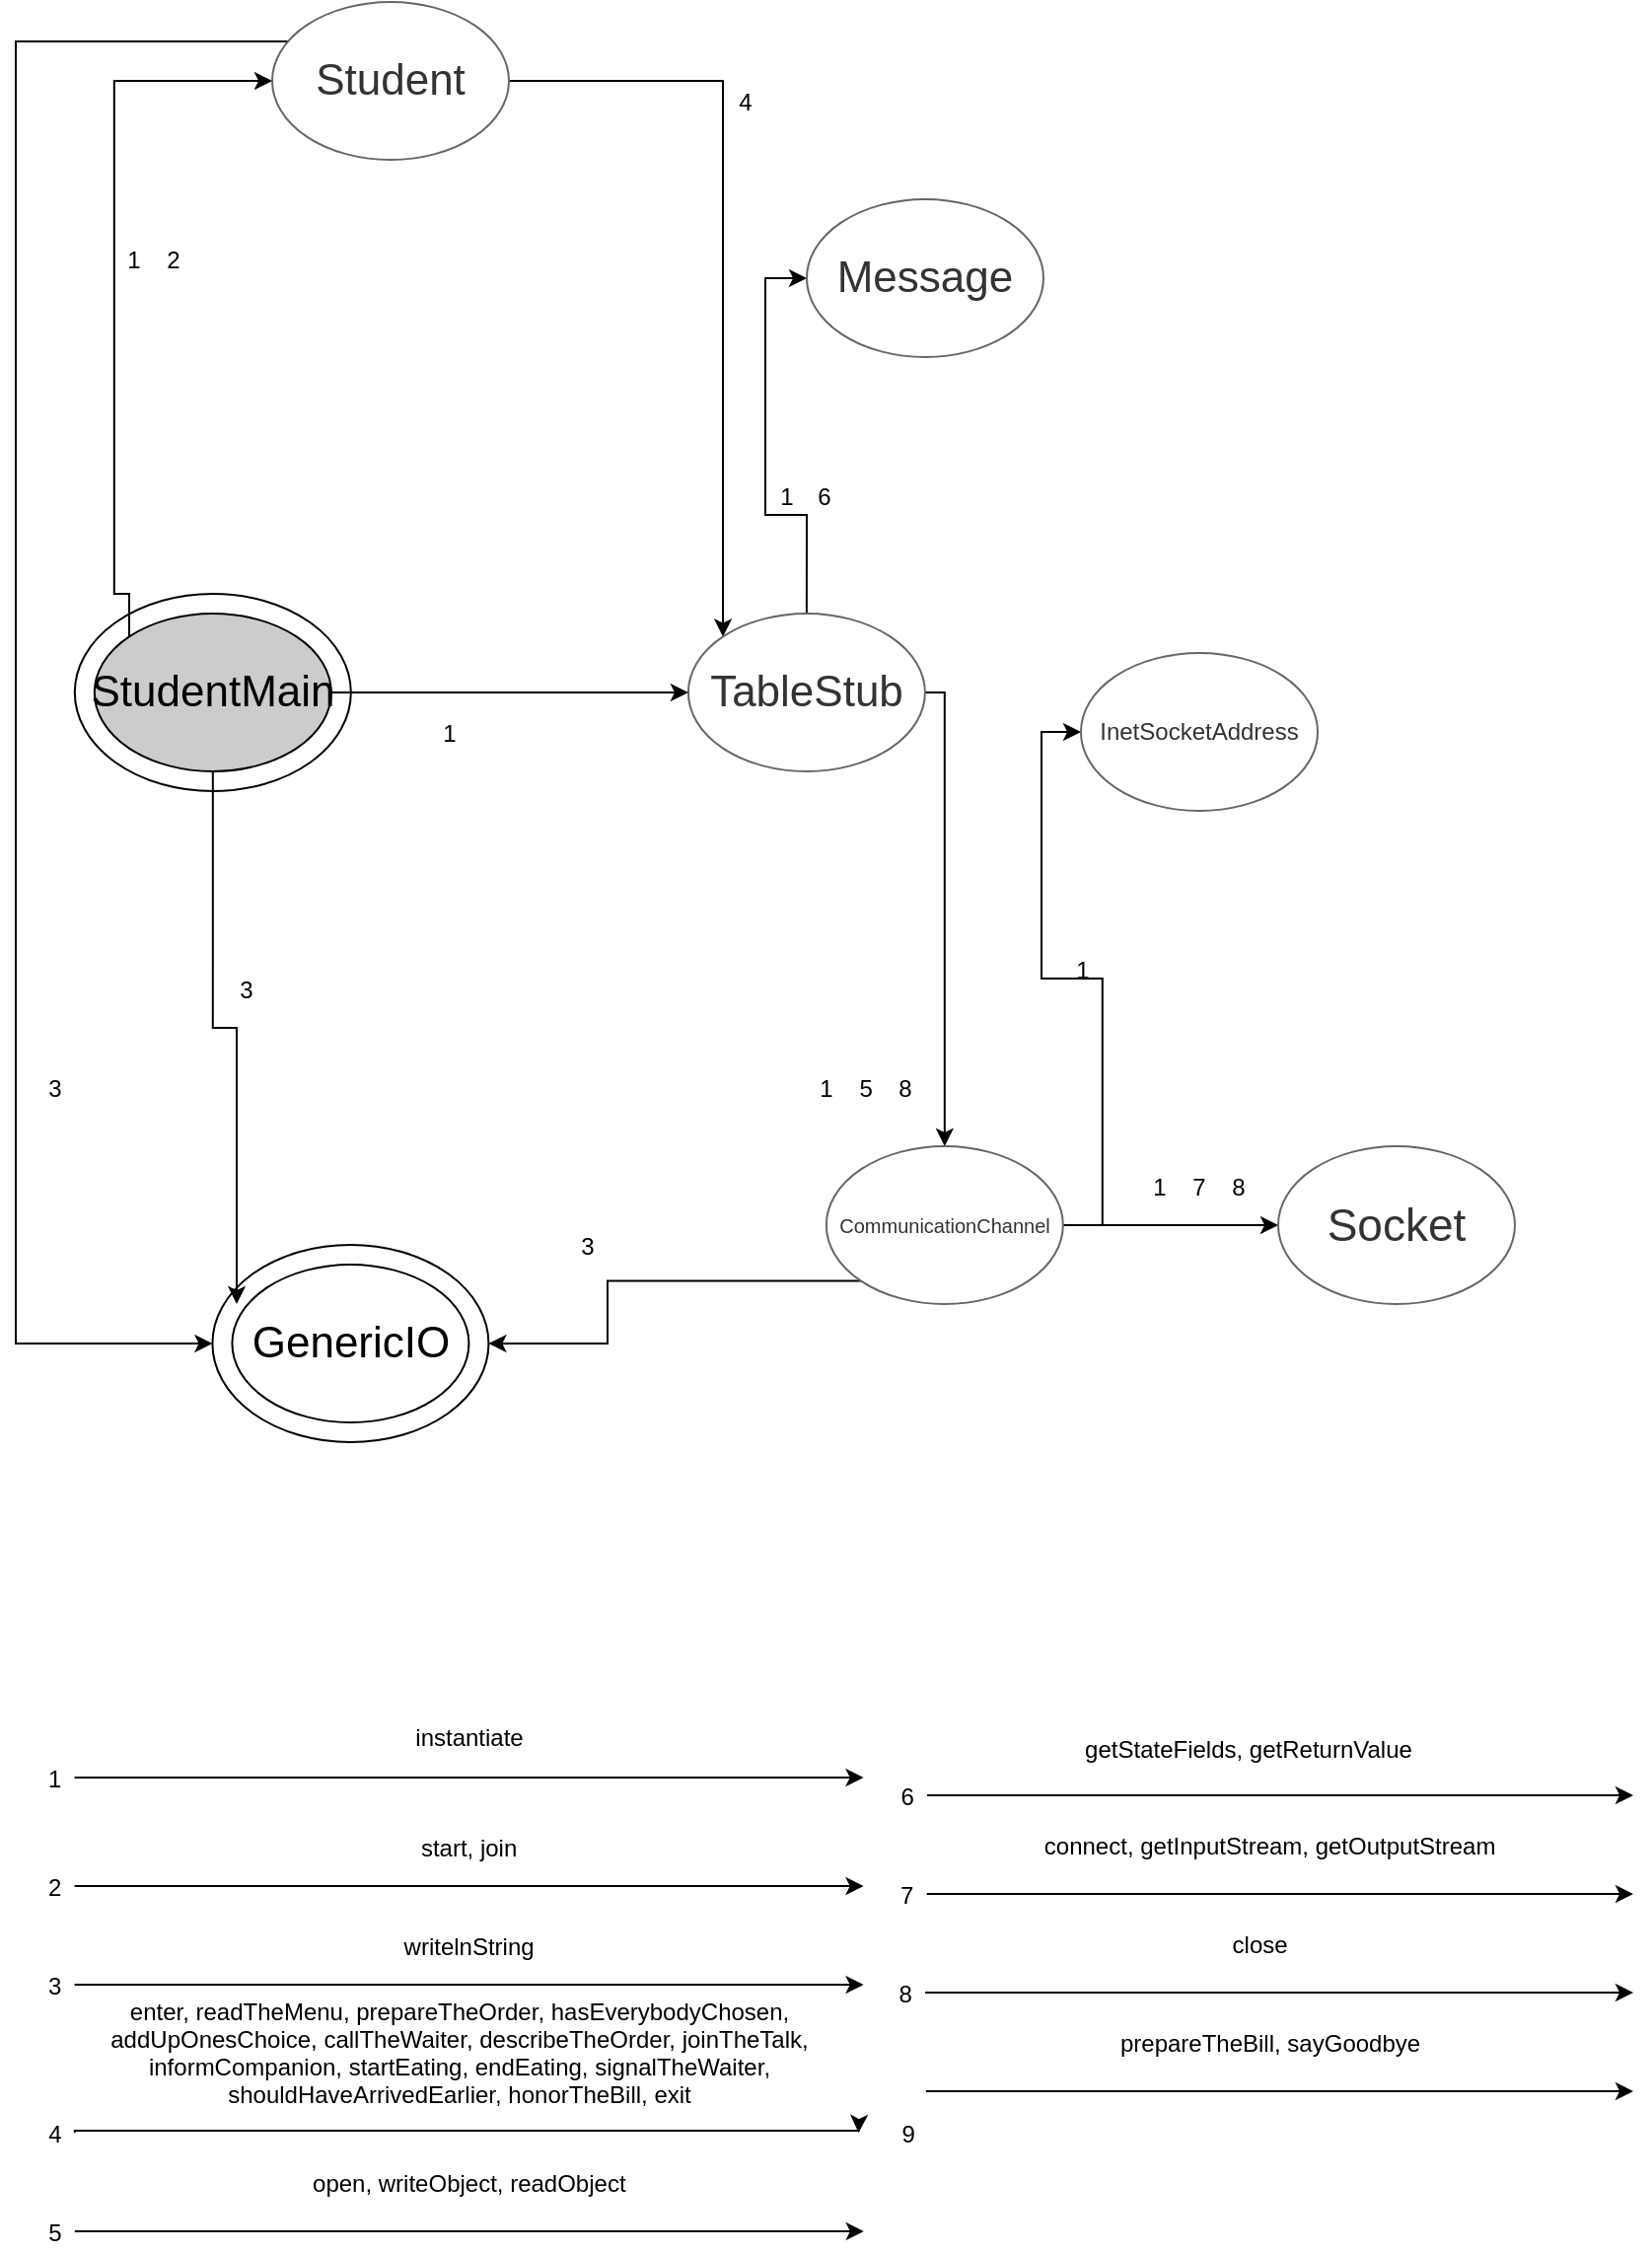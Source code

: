 <mxfile version="18.1.3" type="device"><diagram id="V43urnrV13udNLTjeXBL" name="Page-1"><mxGraphModel dx="868" dy="397" grid="1" gridSize="10" guides="1" tooltips="1" connect="1" arrows="1" fold="1" page="1" pageScale="1" pageWidth="827" pageHeight="1169" math="0" shadow="0"><root><mxCell id="0"/><mxCell id="1" parent="0"/><mxCell id="DL_6BMIu8UC8CPBRrPxo-39" style="edgeStyle=orthogonalEdgeStyle;rounded=0;orthogonalLoop=1;jettySize=auto;html=1;fontSize=20;entryX=0;entryY=0.5;entryDx=0;entryDy=0;" parent="1" source="DL_6BMIu8UC8CPBRrPxo-5" target="DL_6BMIu8UC8CPBRrPxo-6" edge="1"><mxGeometry relative="1" as="geometry"><mxPoint x="830" y="690" as="targetPoint"/><Array as="points"><mxPoint x="830" y="40"/><mxPoint x="830" y="700"/></Array></mxGeometry></mxCell><mxCell id="9dG9yWT74D4WBqCkEjVb-22" style="edgeStyle=orthogonalEdgeStyle;rounded=0;orthogonalLoop=1;jettySize=auto;html=1;exitX=1;exitY=0.5;exitDx=0;exitDy=0;entryX=0;entryY=0;entryDx=0;entryDy=0;" parent="1" source="DL_6BMIu8UC8CPBRrPxo-5" target="DL_6BMIu8UC8CPBRrPxo-9" edge="1"><mxGeometry relative="1" as="geometry"/></mxCell><mxCell id="DL_6BMIu8UC8CPBRrPxo-5" value="&lt;font style=&quot;font-size: 22px&quot;&gt;Student&lt;/font&gt;" style="ellipse;whiteSpace=wrap;html=1;fillColor=#FFFFFF;fontColor=#333333;strokeColor=#666666;" parent="1" vertex="1"><mxGeometry x="960" y="20" width="120" height="80" as="geometry"/></mxCell><mxCell id="9dG9yWT74D4WBqCkEjVb-4" style="edgeStyle=orthogonalEdgeStyle;rounded=0;orthogonalLoop=1;jettySize=auto;html=1;entryX=0.5;entryY=0;entryDx=0;entryDy=0;" parent="1" source="DL_6BMIu8UC8CPBRrPxo-9" target="COMc7C2_gptebcU1V27h-3" edge="1"><mxGeometry relative="1" as="geometry"><Array as="points"><mxPoint x="1301" y="370"/></Array></mxGeometry></mxCell><mxCell id="9dG9yWT74D4WBqCkEjVb-7" style="edgeStyle=orthogonalEdgeStyle;rounded=0;orthogonalLoop=1;jettySize=auto;html=1;" parent="1" source="DL_6BMIu8UC8CPBRrPxo-9" target="COMc7C2_gptebcU1V27h-6" edge="1"><mxGeometry relative="1" as="geometry"><Array as="points"><mxPoint x="1231" y="280"/><mxPoint x="1210" y="280"/><mxPoint x="1210" y="160"/></Array></mxGeometry></mxCell><mxCell id="DL_6BMIu8UC8CPBRrPxo-9" value="&lt;font style=&quot;font-size: 22px;&quot;&gt;TableStub&lt;/font&gt;" style="ellipse;whiteSpace=wrap;html=1;fillColor=#FFFFFF;fontColor=#333333;strokeColor=#666666;" parent="1" vertex="1"><mxGeometry x="1170.95" y="330" width="120" height="80" as="geometry"/></mxCell><mxCell id="DL_6BMIu8UC8CPBRrPxo-10" value="" style="group" parent="1" vertex="1" connectable="0"><mxGeometry x="929.71" y="650" width="140" height="100" as="geometry"/></mxCell><mxCell id="DL_6BMIu8UC8CPBRrPxo-6" value="&lt;font style=&quot;font-size: 22px&quot;&gt;GenericIO&lt;/font&gt;" style="ellipse;whiteSpace=wrap;html=1;gradientColor=none;" parent="DL_6BMIu8UC8CPBRrPxo-10" vertex="1"><mxGeometry width="140" height="100" as="geometry"/></mxCell><mxCell id="DL_6BMIu8UC8CPBRrPxo-7" value="&lt;font style=&quot;font-size: 22px&quot;&gt;GenericIO&lt;/font&gt;" style="ellipse;whiteSpace=wrap;html=1;gradientColor=none;" parent="DL_6BMIu8UC8CPBRrPxo-10" vertex="1"><mxGeometry x="10" y="10" width="120" height="80" as="geometry"/></mxCell><mxCell id="DL_6BMIu8UC8CPBRrPxo-11" value="" style="group" parent="1" vertex="1" connectable="0"><mxGeometry x="859.91" y="320" width="140" height="100" as="geometry"/></mxCell><mxCell id="DL_6BMIu8UC8CPBRrPxo-2" value="&lt;font style=&quot;font-size: 22px&quot;&gt;GenericIO&lt;/font&gt;" style="ellipse;whiteSpace=wrap;html=1;gradientColor=none;" parent="DL_6BMIu8UC8CPBRrPxo-11" vertex="1"><mxGeometry width="140" height="100" as="geometry"/></mxCell><mxCell id="DL_6BMIu8UC8CPBRrPxo-3" value="&lt;font style=&quot;font-size: 22px;&quot;&gt;StudentMain&lt;/font&gt;" style="ellipse;whiteSpace=wrap;html=1;strokeWidth=1;fillColor=#CCCCCC;" parent="DL_6BMIu8UC8CPBRrPxo-11" vertex="1"><mxGeometry x="10" y="10" width="120" height="80" as="geometry"/></mxCell><mxCell id="DL_6BMIu8UC8CPBRrPxo-13" style="edgeStyle=orthogonalEdgeStyle;rounded=0;orthogonalLoop=1;jettySize=auto;html=1;fillColor=#d5e8d4;strokeColor=#000000;" parent="1" edge="1"><mxGeometry relative="1" as="geometry"><mxPoint x="859.8" y="920" as="sourcePoint"/><mxPoint x="1259.8" y="920" as="targetPoint"/></mxGeometry></mxCell><mxCell id="DL_6BMIu8UC8CPBRrPxo-14" value="instantiate" style="text;strokeColor=none;fillColor=none;align=center;verticalAlign=middle;spacingLeft=4;spacingRight=4;overflow=hidden;points=[[0,0.5],[1,0.5]];portConstraint=eastwest;rotatable=0;" parent="1" vertex="1"><mxGeometry x="860.0" y="879" width="400" height="40" as="geometry"/></mxCell><mxCell id="DL_6BMIu8UC8CPBRrPxo-15" value="1" style="text;strokeColor=none;fillColor=none;align=center;verticalAlign=middle;spacingLeft=4;spacingRight=4;overflow=hidden;points=[[0,0.5],[1,0.5]];portConstraint=eastwest;rotatable=0;" parent="1" vertex="1"><mxGeometry x="839.8" y="910" width="20" height="20" as="geometry"/></mxCell><mxCell id="DL_6BMIu8UC8CPBRrPxo-16" style="edgeStyle=orthogonalEdgeStyle;rounded=0;orthogonalLoop=1;jettySize=auto;html=1;entryX=0;entryY=0.5;entryDx=0;entryDy=0;fontSize=18;exitX=0;exitY=0;exitDx=0;exitDy=0;" parent="1" source="DL_6BMIu8UC8CPBRrPxo-3" target="DL_6BMIu8UC8CPBRrPxo-5" edge="1"><mxGeometry relative="1" as="geometry"><Array as="points"><mxPoint x="887.91" y="320"/><mxPoint x="879.91" y="320"/><mxPoint x="879.91" y="60"/></Array></mxGeometry></mxCell><mxCell id="DL_6BMIu8UC8CPBRrPxo-18" style="edgeStyle=orthogonalEdgeStyle;rounded=0;orthogonalLoop=1;jettySize=auto;html=1;entryX=0;entryY=0.5;entryDx=0;entryDy=0;fontSize=18;" parent="1" source="DL_6BMIu8UC8CPBRrPxo-3" target="DL_6BMIu8UC8CPBRrPxo-9" edge="1"><mxGeometry relative="1" as="geometry"><Array as="points"><mxPoint x="1130" y="370"/><mxPoint x="1130" y="370"/></Array></mxGeometry></mxCell><mxCell id="DL_6BMIu8UC8CPBRrPxo-20" value="1" style="text;strokeColor=none;fillColor=none;align=center;verticalAlign=middle;spacingLeft=4;spacingRight=4;overflow=hidden;points=[[0,0.5],[1,0.5]];portConstraint=eastwest;rotatable=0;" parent="1" vertex="1"><mxGeometry x="880" y="140" width="20" height="20" as="geometry"/></mxCell><mxCell id="DL_6BMIu8UC8CPBRrPxo-22" value="1" style="text;strokeColor=none;fillColor=none;align=center;verticalAlign=middle;spacingLeft=4;spacingRight=4;overflow=hidden;points=[[0,0.5],[1,0.5]];portConstraint=eastwest;rotatable=0;" parent="1" vertex="1"><mxGeometry x="1040" y="380" width="20" height="20" as="geometry"/></mxCell><mxCell id="DL_6BMIu8UC8CPBRrPxo-24" value="2" style="text;strokeColor=none;fillColor=none;align=center;verticalAlign=middle;spacingLeft=4;spacingRight=4;overflow=hidden;points=[[0,0.5],[1,0.5]];portConstraint=eastwest;rotatable=0;" parent="1" vertex="1"><mxGeometry x="900" y="140" width="20" height="20" as="geometry"/></mxCell><mxCell id="DL_6BMIu8UC8CPBRrPxo-26" style="edgeStyle=orthogonalEdgeStyle;rounded=0;orthogonalLoop=1;jettySize=auto;html=1;fillColor=#d5e8d4;strokeColor=#000000;" parent="1" edge="1"><mxGeometry relative="1" as="geometry"><mxPoint x="859.8" y="975" as="sourcePoint"/><mxPoint x="1259.8" y="975" as="targetPoint"/></mxGeometry></mxCell><mxCell id="DL_6BMIu8UC8CPBRrPxo-27" value="start, join" style="text;strokeColor=none;fillColor=none;align=center;verticalAlign=middle;spacingLeft=4;spacingRight=4;overflow=hidden;points=[[0,0.5],[1,0.5]];portConstraint=eastwest;rotatable=0;" parent="1" vertex="1"><mxGeometry x="859.8" y="935" width="400" height="40" as="geometry"/></mxCell><mxCell id="DL_6BMIu8UC8CPBRrPxo-28" value="2" style="text;strokeColor=none;fillColor=none;align=center;verticalAlign=middle;spacingLeft=4;spacingRight=4;overflow=hidden;points=[[0,0.5],[1,0.5]];portConstraint=eastwest;rotatable=0;" parent="1" vertex="1"><mxGeometry x="839.8" y="965" width="20" height="20" as="geometry"/></mxCell><mxCell id="DL_6BMIu8UC8CPBRrPxo-32" style="edgeStyle=orthogonalEdgeStyle;rounded=0;orthogonalLoop=1;jettySize=auto;html=1;fontSize=18;" parent="1" source="DL_6BMIu8UC8CPBRrPxo-3" edge="1"><mxGeometry relative="1" as="geometry"><Array as="points"><mxPoint x="930" y="540"/><mxPoint x="942" y="540"/></Array><mxPoint x="942" y="680" as="targetPoint"/></mxGeometry></mxCell><mxCell id="DL_6BMIu8UC8CPBRrPxo-33" style="edgeStyle=orthogonalEdgeStyle;rounded=0;orthogonalLoop=1;jettySize=auto;html=1;fillColor=#d5e8d4;strokeColor=#000000;" parent="1" edge="1"><mxGeometry relative="1" as="geometry"><mxPoint x="859.8" y="1025" as="sourcePoint"/><mxPoint x="1259.8" y="1025" as="targetPoint"/></mxGeometry></mxCell><mxCell id="DL_6BMIu8UC8CPBRrPxo-34" value="writelnString" style="text;strokeColor=none;fillColor=none;align=center;verticalAlign=middle;spacingLeft=4;spacingRight=4;overflow=hidden;points=[[0,0.5],[1,0.5]];portConstraint=eastwest;rotatable=0;" parent="1" vertex="1"><mxGeometry x="859.8" y="985" width="400" height="40" as="geometry"/></mxCell><mxCell id="DL_6BMIu8UC8CPBRrPxo-35" value="3" style="text;strokeColor=none;fillColor=none;align=center;verticalAlign=middle;spacingLeft=4;spacingRight=4;overflow=hidden;points=[[0,0.5],[1,0.5]];portConstraint=eastwest;rotatable=0;" parent="1" vertex="1"><mxGeometry x="839.8" y="1015" width="20" height="20" as="geometry"/></mxCell><mxCell id="DL_6BMIu8UC8CPBRrPxo-40" value="3" style="text;strokeColor=none;fillColor=none;align=center;verticalAlign=middle;spacingLeft=4;spacingRight=4;overflow=hidden;points=[[0,0.5],[1,0.5]];portConstraint=eastwest;rotatable=0;" parent="1" vertex="1"><mxGeometry x="936.91" y="510" width="20" height="20" as="geometry"/></mxCell><mxCell id="DL_6BMIu8UC8CPBRrPxo-41" value="3" style="text;strokeColor=none;fillColor=none;align=center;verticalAlign=middle;spacingLeft=4;spacingRight=4;overflow=hidden;points=[[0,0.5],[1,0.5]];portConstraint=eastwest;rotatable=0;" parent="1" vertex="1"><mxGeometry x="839.91" y="560" width="20" height="20" as="geometry"/></mxCell><mxCell id="COMc7C2_gptebcU1V27h-19" style="edgeStyle=orthogonalEdgeStyle;rounded=0;orthogonalLoop=1;jettySize=auto;html=1;entryX=0;entryY=0.5;entryDx=0;entryDy=0;fontSize=10;" parent="1" source="COMc7C2_gptebcU1V27h-3" target="COMc7C2_gptebcU1V27h-18" edge="1"><mxGeometry relative="1" as="geometry"/></mxCell><mxCell id="COMc7C2_gptebcU1V27h-21" style="edgeStyle=orthogonalEdgeStyle;rounded=0;orthogonalLoop=1;jettySize=auto;html=1;entryX=0;entryY=0.5;entryDx=0;entryDy=0;fontSize=23;" parent="1" source="COMc7C2_gptebcU1V27h-3" target="COMc7C2_gptebcU1V27h-20" edge="1"><mxGeometry relative="1" as="geometry"/></mxCell><mxCell id="COMc7C2_gptebcU1V27h-30" style="edgeStyle=orthogonalEdgeStyle;rounded=0;orthogonalLoop=1;jettySize=auto;html=1;entryX=1;entryY=0.5;entryDx=0;entryDy=0;fontSize=23;exitX=0;exitY=1;exitDx=0;exitDy=0;" parent="1" source="COMc7C2_gptebcU1V27h-3" target="DL_6BMIu8UC8CPBRrPxo-6" edge="1"><mxGeometry relative="1" as="geometry"><Array as="points"><mxPoint x="1130" y="668"/><mxPoint x="1130" y="700"/></Array></mxGeometry></mxCell><mxCell id="COMc7C2_gptebcU1V27h-3" value="&lt;div style=&quot;font-size: 10px;&quot;&gt;&lt;font style=&quot;font-size: 10px;&quot;&gt;CommunicationChannel&lt;/font&gt;&lt;/div&gt;" style="ellipse;whiteSpace=wrap;html=1;fillColor=#FFFFFF;fontColor=#333333;strokeColor=#666666;" parent="1" vertex="1"><mxGeometry x="1240.91" y="600" width="120" height="80" as="geometry"/></mxCell><mxCell id="COMc7C2_gptebcU1V27h-5" value="1" style="text;strokeColor=none;fillColor=none;align=center;verticalAlign=middle;spacingLeft=4;spacingRight=4;overflow=hidden;points=[[0,0.5],[1,0.5]];portConstraint=eastwest;rotatable=0;" parent="1" vertex="1"><mxGeometry x="1231.0" y="560" width="20" height="20" as="geometry"/></mxCell><mxCell id="COMc7C2_gptebcU1V27h-6" value="&lt;font style=&quot;font-size: 22px;&quot;&gt;Message&lt;/font&gt;" style="ellipse;whiteSpace=wrap;html=1;fillColor=#FFFFFF;fontColor=#333333;strokeColor=#666666;" parent="1" vertex="1"><mxGeometry x="1231" y="120" width="120" height="80" as="geometry"/></mxCell><mxCell id="COMc7C2_gptebcU1V27h-7" style="edgeStyle=orthogonalEdgeStyle;rounded=0;orthogonalLoop=1;jettySize=auto;html=1;fillColor=#d5e8d4;strokeColor=#000000;" parent="1" edge="1"><mxGeometry relative="1" as="geometry"><mxPoint x="859.91" y="1150" as="sourcePoint"/><mxPoint x="1259.91" y="1150" as="targetPoint"/></mxGeometry></mxCell><mxCell id="COMc7C2_gptebcU1V27h-8" value="open, writeObject, readObject" style="text;strokeColor=none;fillColor=none;align=center;verticalAlign=middle;spacingLeft=4;spacingRight=4;overflow=hidden;points=[[0,0.5],[1,0.5]];portConstraint=eastwest;rotatable=0;" parent="1" vertex="1"><mxGeometry x="859.91" y="1100" width="400" height="50" as="geometry"/></mxCell><mxCell id="COMc7C2_gptebcU1V27h-9" value="5" style="text;strokeColor=none;fillColor=none;align=center;verticalAlign=middle;spacingLeft=4;spacingRight=4;overflow=hidden;points=[[0,0.5],[1,0.5]];portConstraint=eastwest;rotatable=0;" parent="1" vertex="1"><mxGeometry x="839.91" y="1140" width="20" height="20" as="geometry"/></mxCell><mxCell id="COMc7C2_gptebcU1V27h-10" value="5" style="text;strokeColor=none;fillColor=none;align=center;verticalAlign=middle;spacingLeft=4;spacingRight=4;overflow=hidden;points=[[0,0.5],[1,0.5]];portConstraint=eastwest;rotatable=0;" parent="1" vertex="1"><mxGeometry x="1251.04" y="560" width="20" height="20" as="geometry"/></mxCell><mxCell id="COMc7C2_gptebcU1V27h-14" value="getStateFields, getReturnValue" style="text;strokeColor=none;fillColor=none;align=center;verticalAlign=middle;spacingLeft=4;spacingRight=4;overflow=hidden;points=[[0,0.5],[1,0.5]];portConstraint=eastwest;rotatable=0;" parent="1" vertex="1"><mxGeometry x="1280" y="880" width="350" height="50" as="geometry"/></mxCell><mxCell id="COMc7C2_gptebcU1V27h-15" style="edgeStyle=orthogonalEdgeStyle;rounded=0;orthogonalLoop=1;jettySize=auto;html=1;fillColor=#d5e8d4;strokeColor=#000000;" parent="1" edge="1"><mxGeometry relative="1" as="geometry"><mxPoint x="1292.04" y="929" as="sourcePoint"/><mxPoint x="1650" y="929" as="targetPoint"/></mxGeometry></mxCell><mxCell id="COMc7C2_gptebcU1V27h-16" value="6" style="text;strokeColor=none;fillColor=none;align=center;verticalAlign=middle;spacingLeft=4;spacingRight=4;overflow=hidden;points=[[0,0.5],[1,0.5]];portConstraint=eastwest;rotatable=0;" parent="1" vertex="1"><mxGeometry x="1272.04" y="919" width="20" height="20" as="geometry"/></mxCell><mxCell id="COMc7C2_gptebcU1V27h-18" value="InetSocketAddress" style="ellipse;whiteSpace=wrap;html=1;fillColor=#FFFFFF;fontColor=#333333;strokeColor=#666666;" parent="1" vertex="1"><mxGeometry x="1370" y="350" width="120" height="80" as="geometry"/></mxCell><mxCell id="COMc7C2_gptebcU1V27h-20" value="&lt;font style=&quot;font-size: 23px;&quot;&gt;Socket&lt;/font&gt;" style="ellipse;whiteSpace=wrap;html=1;fillColor=#FFFFFF;fontColor=#333333;strokeColor=#666666;" parent="1" vertex="1"><mxGeometry x="1470" y="600" width="120" height="80" as="geometry"/></mxCell><mxCell id="COMc7C2_gptebcU1V27h-22" value="1" style="text;strokeColor=none;fillColor=none;align=center;verticalAlign=middle;spacingLeft=4;spacingRight=4;overflow=hidden;points=[[0,0.5],[1,0.5]];portConstraint=eastwest;rotatable=0;" parent="1" vertex="1"><mxGeometry x="1360.91" y="500" width="20" height="20" as="geometry"/></mxCell><mxCell id="COMc7C2_gptebcU1V27h-23" value="1" style="text;strokeColor=none;fillColor=none;align=center;verticalAlign=middle;spacingLeft=4;spacingRight=4;overflow=hidden;points=[[0,0.5],[1,0.5]];portConstraint=eastwest;rotatable=0;" parent="1" vertex="1"><mxGeometry x="1400" y="610" width="20" height="20" as="geometry"/></mxCell><mxCell id="COMc7C2_gptebcU1V27h-24" value="7" style="text;strokeColor=none;fillColor=none;align=center;verticalAlign=middle;spacingLeft=4;spacingRight=4;overflow=hidden;points=[[0,0.5],[1,0.5]];portConstraint=eastwest;rotatable=0;" parent="1" vertex="1"><mxGeometry x="1420" y="610" width="20" height="20" as="geometry"/></mxCell><mxCell id="COMc7C2_gptebcU1V27h-26" value="connect, getInputStream, getOutputStream" style="text;strokeColor=none;fillColor=none;align=center;verticalAlign=middle;spacingLeft=4;spacingRight=4;overflow=hidden;points=[[0,0.5],[1,0.5]];portConstraint=eastwest;rotatable=0;" parent="1" vertex="1"><mxGeometry x="1291.64" y="929" width="348.36" height="50" as="geometry"/></mxCell><mxCell id="COMc7C2_gptebcU1V27h-27" style="edgeStyle=orthogonalEdgeStyle;rounded=0;orthogonalLoop=1;jettySize=auto;html=1;fillColor=#d5e8d4;strokeColor=#000000;" parent="1" edge="1"><mxGeometry relative="1" as="geometry"><mxPoint x="1291.84" y="979" as="sourcePoint"/><mxPoint x="1650" y="979" as="targetPoint"/></mxGeometry></mxCell><mxCell id="COMc7C2_gptebcU1V27h-28" value="7" style="text;strokeColor=none;fillColor=none;align=center;verticalAlign=middle;spacingLeft=4;spacingRight=4;overflow=hidden;points=[[0,0.5],[1,0.5]];portConstraint=eastwest;rotatable=0;" parent="1" vertex="1"><mxGeometry x="1271.84" y="969" width="20" height="20" as="geometry"/></mxCell><mxCell id="COMc7C2_gptebcU1V27h-32" value="3" style="text;strokeColor=none;fillColor=none;align=center;verticalAlign=middle;spacingLeft=4;spacingRight=4;overflow=hidden;points=[[0,0.5],[1,0.5]];portConstraint=eastwest;rotatable=0;" parent="1" vertex="1"><mxGeometry x="1110" y="640" width="20" height="20" as="geometry"/></mxCell><mxCell id="COMc7C2_gptebcU1V27h-34" value="close" style="text;strokeColor=none;fillColor=none;align=center;verticalAlign=middle;spacingLeft=4;spacingRight=4;overflow=hidden;points=[[0,0.5],[1,0.5]];portConstraint=eastwest;rotatable=0;" parent="1" vertex="1"><mxGeometry x="1291.64" y="979" width="338.36" height="50" as="geometry"/></mxCell><mxCell id="COMc7C2_gptebcU1V27h-35" style="edgeStyle=orthogonalEdgeStyle;rounded=0;orthogonalLoop=1;jettySize=auto;html=1;fillColor=#d5e8d4;strokeColor=#000000;" parent="1" edge="1"><mxGeometry relative="1" as="geometry"><mxPoint x="1291.04" y="1029" as="sourcePoint"/><mxPoint x="1650" y="1029" as="targetPoint"/></mxGeometry></mxCell><mxCell id="COMc7C2_gptebcU1V27h-36" value="8" style="text;strokeColor=none;fillColor=none;align=center;verticalAlign=middle;spacingLeft=4;spacingRight=4;overflow=hidden;points=[[0,0.5],[1,0.5]];portConstraint=eastwest;rotatable=0;" parent="1" vertex="1"><mxGeometry x="1271.04" y="1019" width="20" height="20" as="geometry"/></mxCell><mxCell id="COMc7C2_gptebcU1V27h-37" value="8" style="text;strokeColor=none;fillColor=none;align=center;verticalAlign=middle;spacingLeft=4;spacingRight=4;overflow=hidden;points=[[0,0.5],[1,0.5]];portConstraint=eastwest;rotatable=0;" parent="1" vertex="1"><mxGeometry x="1440" y="610" width="20" height="20" as="geometry"/></mxCell><mxCell id="COMc7C2_gptebcU1V27h-38" value="8" style="text;strokeColor=none;fillColor=none;align=center;verticalAlign=middle;spacingLeft=4;spacingRight=4;overflow=hidden;points=[[0,0.5],[1,0.5]];portConstraint=eastwest;rotatable=0;" parent="1" vertex="1"><mxGeometry x="1271.04" y="560" width="19.91" height="20" as="geometry"/></mxCell><mxCell id="9dG9yWT74D4WBqCkEjVb-9" value="6" style="text;strokeColor=none;fillColor=none;align=center;verticalAlign=middle;spacingLeft=4;spacingRight=4;overflow=hidden;points=[[0,0.5],[1,0.5]];portConstraint=eastwest;rotatable=0;" parent="1" vertex="1"><mxGeometry x="1230" y="260" width="20" height="20" as="geometry"/></mxCell><mxCell id="9dG9yWT74D4WBqCkEjVb-10" value="1" style="text;strokeColor=none;fillColor=none;align=center;verticalAlign=middle;spacingLeft=4;spacingRight=4;overflow=hidden;points=[[0,0.5],[1,0.5]];portConstraint=eastwest;rotatable=0;" parent="1" vertex="1"><mxGeometry x="1211" y="260" width="20" height="20" as="geometry"/></mxCell><mxCell id="9dG9yWT74D4WBqCkEjVb-14" value="prepareTheBill, sayGoodbye" style="text;strokeColor=none;fillColor=none;align=center;verticalAlign=middle;spacingLeft=4;spacingRight=4;overflow=hidden;points=[[0,0.5],[1,0.5]];portConstraint=eastwest;rotatable=0;" parent="1" vertex="1"><mxGeometry x="1292.04" y="1029" width="347.96" height="50" as="geometry"/></mxCell><mxCell id="9dG9yWT74D4WBqCkEjVb-15" style="edgeStyle=orthogonalEdgeStyle;rounded=0;orthogonalLoop=1;jettySize=auto;html=1;fillColor=#d5e8d4;strokeColor=#000000;" parent="1" edge="1"><mxGeometry relative="1" as="geometry"><mxPoint x="1291.44" y="1079" as="sourcePoint"/><mxPoint x="1650" y="1079" as="targetPoint"/></mxGeometry></mxCell><mxCell id="9dG9yWT74D4WBqCkEjVb-16" value="9" style="text;strokeColor=none;fillColor=none;align=center;verticalAlign=middle;spacingLeft=4;spacingRight=4;overflow=hidden;points=[[0,0.5],[1,0.5]];portConstraint=eastwest;rotatable=0;" parent="1" vertex="1"><mxGeometry x="1272.55" y="1090" width="20" height="20" as="geometry"/></mxCell><mxCell id="9dG9yWT74D4WBqCkEjVb-17" value="enter, readTheMenu, prepareTheOrder, hasEverybodyChosen,&#xA;addUpOnesChoice, callTheWaiter, describeTheOrder, joinTheTalk,&#xA;informCompanion, startEating, endEating, signalTheWaiter,&#xA;shouldHaveArrivedEarlier, honorTheBill, exit&#xA;" style="text;strokeColor=none;fillColor=none;align=center;verticalAlign=middle;spacingLeft=4;spacingRight=4;overflow=hidden;points=[[0,0.5],[1,0.5]];portConstraint=eastwest;rotatable=0;" parent="1" vertex="1"><mxGeometry x="860" y="1030" width="390" height="60" as="geometry"/></mxCell><mxCell id="9dG9yWT74D4WBqCkEjVb-18" style="edgeStyle=orthogonalEdgeStyle;rounded=0;orthogonalLoop=1;jettySize=auto;html=1;fillColor=#d5e8d4;strokeColor=#000000;exitX=0;exitY=0;exitDx=0;exitDy=0;exitPerimeter=0;" parent="1" source="COMc7C2_gptebcU1V27h-8" edge="1"><mxGeometry relative="1" as="geometry"><mxPoint x="898.71" y="1099" as="sourcePoint"/><mxPoint x="1257.27" y="1100" as="targetPoint"/><Array as="points"><mxPoint x="859.91" y="1099"/></Array></mxGeometry></mxCell><mxCell id="9dG9yWT74D4WBqCkEjVb-19" value="4" style="text;strokeColor=none;fillColor=none;align=center;verticalAlign=middle;spacingLeft=4;spacingRight=4;overflow=hidden;points=[[0,0.5],[1,0.5]];portConstraint=eastwest;rotatable=0;" parent="1" vertex="1"><mxGeometry x="839.91" y="1090" width="20" height="20" as="geometry"/></mxCell><mxCell id="9dG9yWT74D4WBqCkEjVb-23" value="4" style="text;strokeColor=none;fillColor=none;align=center;verticalAlign=middle;spacingLeft=4;spacingRight=4;overflow=hidden;points=[[0,0.5],[1,0.5]];portConstraint=eastwest;rotatable=0;" parent="1" vertex="1"><mxGeometry x="1190" y="60" width="20" height="20" as="geometry"/></mxCell></root></mxGraphModel></diagram></mxfile>